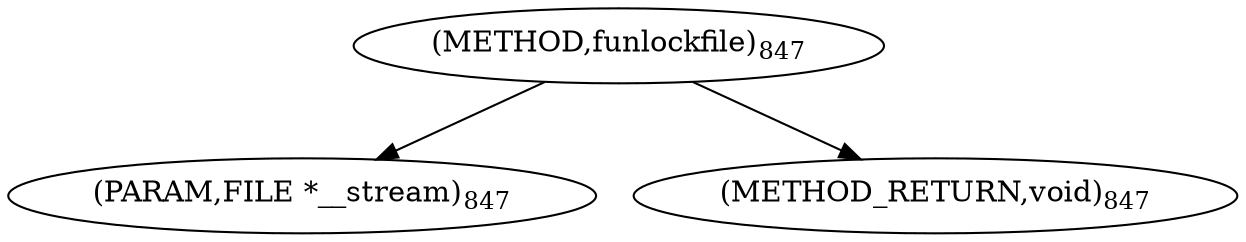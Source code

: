 digraph "funlockfile" {  
"73924" [label = <(METHOD,funlockfile)<SUB>847</SUB>> ]
"73925" [label = <(PARAM,FILE *__stream)<SUB>847</SUB>> ]
"73926" [label = <(METHOD_RETURN,void)<SUB>847</SUB>> ]
  "73924" -> "73925" 
  "73924" -> "73926" 
}
